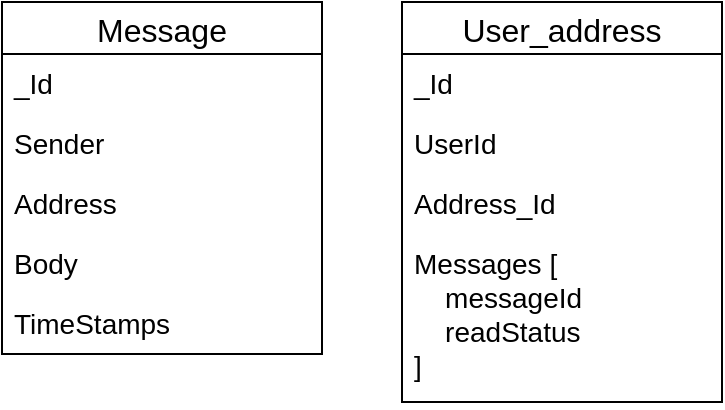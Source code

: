 <mxfile version="15.5.6" type="device"><diagram id="pjdPeqtSMv2XuUkJUrnd" name="Страница 1"><mxGraphModel dx="1024" dy="655" grid="1" gridSize="10" guides="1" tooltips="1" connect="1" arrows="1" fold="1" page="1" pageScale="1" pageWidth="1169" pageHeight="827" math="0" shadow="0"><root><mxCell id="0"/><mxCell id="1" parent="0"/><mxCell id="1zWJaoiYVxWsioo8XoEV-1" value="Message" style="swimlane;fontStyle=0;childLayout=stackLayout;horizontal=1;startSize=26;horizontalStack=0;resizeParent=1;resizeParentMax=0;resizeLast=0;collapsible=1;marginBottom=0;align=center;fontSize=16;" parent="1" vertex="1"><mxGeometry x="320" y="160" width="160" height="176" as="geometry"/></mxCell><mxCell id="1zWJaoiYVxWsioo8XoEV-7" value="_Id" style="text;strokeColor=none;fillColor=none;spacingLeft=4;spacingRight=4;overflow=hidden;rotatable=0;points=[[0,0.5],[1,0.5]];portConstraint=eastwest;fontSize=14;" parent="1zWJaoiYVxWsioo8XoEV-1" vertex="1"><mxGeometry y="26" width="160" height="30" as="geometry"/></mxCell><mxCell id="1zWJaoiYVxWsioo8XoEV-2" value="Sender" style="text;strokeColor=none;fillColor=none;spacingLeft=4;spacingRight=4;overflow=hidden;rotatable=0;points=[[0,0.5],[1,0.5]];portConstraint=eastwest;fontSize=14;" parent="1zWJaoiYVxWsioo8XoEV-1" vertex="1"><mxGeometry y="56" width="160" height="30" as="geometry"/></mxCell><mxCell id="1zWJaoiYVxWsioo8XoEV-5" value="Address" style="text;strokeColor=none;fillColor=none;spacingLeft=4;spacingRight=4;overflow=hidden;rotatable=0;points=[[0,0.5],[1,0.5]];portConstraint=eastwest;fontSize=14;" parent="1zWJaoiYVxWsioo8XoEV-1" vertex="1"><mxGeometry y="86" width="160" height="30" as="geometry"/></mxCell><mxCell id="1zWJaoiYVxWsioo8XoEV-8" value="Body" style="text;strokeColor=none;fillColor=none;spacingLeft=4;spacingRight=4;overflow=hidden;rotatable=0;points=[[0,0.5],[1,0.5]];portConstraint=eastwest;fontSize=14;" parent="1zWJaoiYVxWsioo8XoEV-1" vertex="1"><mxGeometry y="116" width="160" height="30" as="geometry"/></mxCell><mxCell id="1zWJaoiYVxWsioo8XoEV-6" value="TimeStamps" style="text;strokeColor=none;fillColor=none;spacingLeft=4;spacingRight=4;overflow=hidden;rotatable=0;points=[[0,0.5],[1,0.5]];portConstraint=eastwest;fontSize=14;" parent="1zWJaoiYVxWsioo8XoEV-1" vertex="1"><mxGeometry y="146" width="160" height="30" as="geometry"/></mxCell><mxCell id="1zWJaoiYVxWsioo8XoEV-9" value="User_address" style="swimlane;fontStyle=0;childLayout=stackLayout;horizontal=1;startSize=26;horizontalStack=0;resizeParent=1;resizeParentMax=0;resizeLast=0;collapsible=1;marginBottom=0;align=center;fontSize=16;" parent="1" vertex="1"><mxGeometry x="520" y="160" width="160" height="200" as="geometry"/></mxCell><mxCell id="1zWJaoiYVxWsioo8XoEV-10" value="_Id" style="text;strokeColor=none;fillColor=none;spacingLeft=4;spacingRight=4;overflow=hidden;rotatable=0;points=[[0,0.5],[1,0.5]];portConstraint=eastwest;fontSize=14;" parent="1zWJaoiYVxWsioo8XoEV-9" vertex="1"><mxGeometry y="26" width="160" height="30" as="geometry"/></mxCell><mxCell id="1zWJaoiYVxWsioo8XoEV-11" value="UserId" style="text;strokeColor=none;fillColor=none;spacingLeft=4;spacingRight=4;overflow=hidden;rotatable=0;points=[[0,0.5],[1,0.5]];portConstraint=eastwest;fontSize=14;" parent="1zWJaoiYVxWsioo8XoEV-9" vertex="1"><mxGeometry y="56" width="160" height="30" as="geometry"/></mxCell><mxCell id="1zWJaoiYVxWsioo8XoEV-12" value="Address_Id" style="text;strokeColor=none;fillColor=none;spacingLeft=4;spacingRight=4;overflow=hidden;rotatable=0;points=[[0,0.5],[1,0.5]];portConstraint=eastwest;fontSize=14;" parent="1zWJaoiYVxWsioo8XoEV-9" vertex="1"><mxGeometry y="86" width="160" height="30" as="geometry"/></mxCell><mxCell id="1zWJaoiYVxWsioo8XoEV-13" value="Messages [&#10;    messageId&#10;    readStatus&#10;]" style="text;strokeColor=none;fillColor=none;spacingLeft=4;spacingRight=4;overflow=hidden;rotatable=0;points=[[0,0.5],[1,0.5]];portConstraint=eastwest;fontSize=14;" parent="1zWJaoiYVxWsioo8XoEV-9" vertex="1"><mxGeometry y="116" width="160" height="84" as="geometry"/></mxCell></root></mxGraphModel></diagram></mxfile>